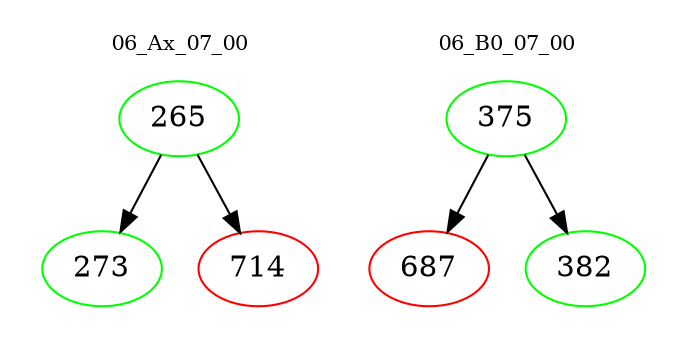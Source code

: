 digraph{
subgraph cluster_0 {
color = white
label = "06_Ax_07_00";
fontsize=10;
T0_265 [label="265", color="green"]
T0_265 -> T0_273 [color="black"]
T0_273 [label="273", color="green"]
T0_265 -> T0_714 [color="black"]
T0_714 [label="714", color="red"]
}
subgraph cluster_1 {
color = white
label = "06_B0_07_00";
fontsize=10;
T1_375 [label="375", color="green"]
T1_375 -> T1_687 [color="black"]
T1_687 [label="687", color="red"]
T1_375 -> T1_382 [color="black"]
T1_382 [label="382", color="green"]
}
}

